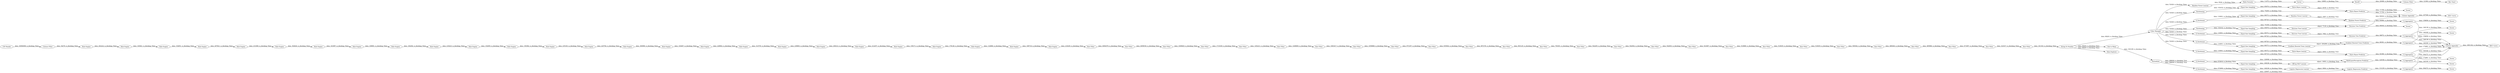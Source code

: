 digraph {
	"-1110119966523938527_84" [label=Partitioning]
	"-717812739625621297_51" [label="Row Filter"]
	"-6745716231216940149_135" [label=X_Aggregator]
	"-2313122624593406626_52" [label="Rule Engine"]
	"-2313122624593406626_58" [label="Rule Engine"]
	"5440173190484379613_94" [label="Column Appender"]
	"7005533502636910093_37" [label="Equal Size Sampling"]
	"-717812739625621297_48" [label="Row Filter"]
	"-717812739625621297_40" [label="Row Filter"]
	"5440173190484379613_118" [label="One to Many"]
	"-2313122624593406626_37" [label="Rule Engine"]
	"7816673964457297806_131" [label="Equal Size Sampling"]
	"-1599626652142428973_16" [label="Random Forest Learner"]
	"7005533502636910093_20" [label="Gradient Boosted Trees Learner"]
	"-717812739625621297_52" [label="Row Filter"]
	"-65393698870985355_115" [label=Scorer]
	"-65393698870985355_116" [label="Equal Size Sampling"]
	"-717812739625621297_44" [label="Row Filter"]
	"-65393698870985355_114" [label="Logistic Regression Predictor"]
	"-717812739625621297_39" [label="Row Filter"]
	"8478442774641793174_14" [label="Column Filter"]
	"-2313122624593406626_31" [label="Rule Engine"]
	"8478442774641793174_6" [label="Random Forest Learner"]
	"5440173190484379613_13" [label="Column Filter"]
	"7816673964457297806_81" [label="Decision Tree Learner"]
	"2491994951676618851_81" [label="Decision Tree Learner"]
	"-2313122624593406626_32" [label="Rule Engine"]
	"-2313122624593406626_51" [label="Rule Engine"]
	"8478442774641793174_11" [label=Sorter]
	"5440173190484379613_93" [label="ROC Curve"]
	"5440173190484379613_128" [label=Normalizer]
	"-2313122624593406626_33" [label="Rule Engine"]
	"5440173190484379613_55" [label="Data Explorer"]
	"2491994951676618851_80" [label=Partitioning]
	"-2313122624593406626_39" [label="Rule Engine"]
	"5440173190484379613_27" [label="CSV Reader"]
	"4719330045616097502_28" [label=X_Aggregator]
	"-717812739625621297_35" [label="Row Filter"]
	"2491994951676618851_131" [label="Equal Size Sampling"]
	"7005533502636910093_18" [label=X_Partitioner]
	"7005533502636910093_21" [label="Gradient Boosted Trees Predictor"]
	"-1110119966523938527_133" [label="Equal Size Sampling"]
	"-1599626652142428973_37" [label="Equal Size Sampling"]
	"-65393698870985355_113" [label="Logistic Regression Learner"]
	"7005533502636910093_127" [label=Scorer]
	"-65393698870985355_112" [label=X_Aggregator]
	"-717812739625621297_29" [label="Row Filter"]
	"-1110119966523938527_89" [label=Scorer]
	"-717812739625621297_33" [label="Row Filter"]
	"-1110119966523938527_88" [label="Naive Bayes Predictor"]
	"-1110119966523938527_87" [label="Naive Bayes Learner"]
	"-2313122624593406626_50" [label="Rule Engine"]
	"5440173190484379613_100" [label="ROC Curve"]
	"-2313122624593406626_47" [label="Rule Engine"]
	"-2313122624593406626_49" [label="Rule Engine"]
	"-717812739625621297_38" [label="Row Filter"]
	"-2313122624593406626_38" [label="Rule Engine"]
	"4719330045616097502_29" [label=X_Partitioner]
	"-717812739625621297_41" [label="Row Filter"]
	"-717812739625621297_36" [label="Row Filter"]
	"2491994951676618851_82" [label="Decision Tree Predictor"]
	"-2313122624593406626_36" [label="Rule Engine"]
	"-2313122624593406626_45" [label="Rule Engine"]
	"-2313122624593406626_48" [label="Rule Engine"]
	"-717812739625621297_49" [label="Row Filter"]
	"-717812739625621297_47" [label="Row Filter"]
	"-717812739625621297_50" [label="Row Filter"]
	"-717812739625621297_53" [label="Row Filter"]
	"-6745716231216940149_134" [label=X_Partitioner]
	"7816673964457297806_83" [label=Scorer]
	"-2313122624593406626_55" [label="Rule Engine"]
	"-717812739625621297_54" [label="Row Filter"]
	"-717812739625621297_32" [label="Row Filter"]
	"-2313122624593406626_44" [label="Rule Engine"]
	"-717812739625621297_34" [label="Row Filter"]
	"-2313122624593406626_28" [label="Rule Engine"]
	"-2313122624593406626_56" [label="Rule Engine"]
	"-717812739625621297_42" [label="Row Filter"]
	"-1599626652142428973_17" [label="Random Forest Predictor"]
	"7005533502636910093_19" [label=X_Aggregator]
	"-717812739625621297_37" [label="Row Filter"]
	"7816673964457297806_133" [label=X_Aggregator]
	"-2313122624593406626_34" [label="Rule Engine"]
	"4719330045616097502_26" [label="Equal Size Sampling"]
	"7816673964457297806_132" [label=X_Partitioner]
	"-1599626652142428973_18" [label=X_Partitioner]
	"-717812739625621297_46" [label="Row Filter"]
	"-65393698870985355_117" [label=X_Partitioner]
	"-2313122624593406626_57" [label="Rule Engine"]
	"-2313122624593406626_53" [label="Rule Engine"]
	"-2313122624593406626_46" [label="Rule Engine"]
	"8478442774641793174_10" [label="Math Formula"]
	"5440173190484379613_102" [label="Column Appender"]
	"-717812739625621297_43" [label="Row Filter"]
	"-6745716231216940149_87" [label="Naive Bayes Learner"]
	"-717812739625621297_30" [label="Row Filter"]
	"-2313122624593406626_40" [label="Rule Engine"]
	"-6745716231216940149_133" [label="Equal Size Sampling"]
	"-717812739625621297_45" [label="Row Filter"]
	"-1599626652142428973_19" [label=X_Aggregator]
	"2491994951676618851_83" [label=Scorer]
	"5440173190484379613_56" [label="String To Number"]
	"-6745716231216940149_89" [label=Scorer]
	"-717812739625621297_31" [label="Row Filter"]
	"8478442774641793174_15" [label=RowID]
	"5440173190484379613_23" [label="Color Manager"]
	"4719330045616097502_32" [label="MultiLayerPerceptron Predictor"]
	"4719330045616097502_25" [label=Scorer]
	"-6745716231216940149_88" [label="Naive Bayes Predictor"]
	"7816673964457297806_82" [label="Decision Tree Predictor"]
	"8478442774641793174_12" [label="Bar Chart"]
	"4719330045616097502_33" [label="RProp MLP Learner"]
	"-2313122624593406626_59" [label="Rule Engine"]
	"-1599626652142428973_126" [label=Scorer]
	"-2313122624593406626_54" [label="Rule Engine"]
	"-717812739625621297_33" -> "-717812739625621297_34" [label="data: 1452211; is_blocking: False"]
	"-65393698870985355_117" -> "-65393698870985355_116" [label="data: 272909; is_blocking: False"]
	"5440173190484379613_102" -> "5440173190484379613_100" [label="data: 1691162; is_blocking: False"]
	"-717812739625621297_32" -> "-717812739625621297_33" [label="data: 1710345; is_blocking: False"]
	"7816673964457297806_82" -> "7816673964457297806_133" [label="data: 66872; is_blocking: False"]
	"-2313122624593406626_32" -> "-2313122624593406626_33" [label="data: 152651; is_blocking: False"]
	"4719330045616097502_29" -> "4719330045616097502_26" [label="data: 272910; is_blocking: False"]
	"-1110119966523938527_84" -> "-1110119966523938527_133" [label="data: 102432; is_blocking: True"]
	"5440173190484379613_23" -> "-1599626652142428973_18" [label="data: 52426; is_blocking: False"]
	"2491994951676618851_82" -> "2491994951676618851_83" [label="data: 84044; is_blocking: False"]
	"-2313122624593406626_44" -> "-2313122624593406626_45" [label="data: 152005; is_blocking: False"]
	"-1599626652142428973_19" -> "5440173190484379613_102" [label="data: 159859; is_blocking: False"]
	"7816673964457297806_133" -> "5440173190484379613_102" [label="data: 146139; is_blocking: False"]
	"-717812739625621297_50" -> "-717812739625621297_52" [label="data: 509362; is_blocking: False"]
	"-2313122624593406626_37" -> "-2313122624593406626_38" [label="data: 161897; is_blocking: False"]
	"-1110119966523938527_133" -> "-1110119966523938527_87" [label="data: 65679; is_blocking: False"]
	"-2313122624593406626_52" -> "-2313122624593406626_54" [label="data: 104467; is_blocking: False"]
	"-2313122624593406626_40" -> "-2313122624593406626_44" [label="data: 218223; is_blocking: False"]
	"-717812739625621297_46" -> "-717812739625621297_45" [label="data: 510869; is_blocking: False"]
	"2491994951676618851_81" -> "2491994951676618851_82" [label="object: 7118; is_blocking: True"]
	"-2313122624593406626_33" -> "-2313122624593406626_34" [label="data: 207621; is_blocking: False"]
	"8478442774641793174_14" -> "8478442774641793174_12" [label="data: 12188; is_blocking: False"]
	"-2313122624593406626_57" -> "-2313122624593406626_58" [label="data: 239683; is_blocking: False"]
	"8478442774641793174_11" -> "8478442774641793174_15" [label="data: 10995; is_blocking: True"]
	"-717812739625621297_34" -> "-717812739625621297_35" [label="data: 1449600; is_blocking: False"]
	"5440173190484379613_23" -> "8478442774641793174_6" [label="data: 52426; is_blocking: False"]
	"-2313122624593406626_58" -> "-2313122624593406626_49" [label="data: 200212; is_blocking: False"]
	"-1599626652142428973_19" -> "-1599626652142428973_126" [label="data: 159859; is_blocking: False"]
	"5440173190484379613_128" -> "-65393698870985355_117" [label="data: 289930; is_blocking: True"]
	"-6745716231216940149_135" -> "5440173190484379613_102" [label="data: 172881; is_blocking: False"]
	"-717812739625621297_49" -> "-717812739625621297_51" [label="data: 471907; is_blocking: False"]
	"7816673964457297806_132" -> "7816673964457297806_131" [label="data: 116001; is_blocking: False"]
	"-1599626652142428973_16" -> "-1599626652142428973_17" [label="object: 3597; is_blocking: True"]
	"5440173190484379613_23" -> "2491994951676618851_80" [label="data: 52426; is_blocking: False"]
	"-2313122624593406626_56" -> "-2313122624593406626_57" [label="data: 314755; is_blocking: False"]
	"-1110119966523938527_88" -> "-1110119966523938527_89" [label="data: 71708; is_blocking: False"]
	"-6745716231216940149_135" -> "-6745716231216940149_89" [label="data: 172881; is_blocking: False"]
	"-1110119966523938527_84" -> "-1110119966523938527_88" [label="data: 75200; is_blocking: True"]
	"2491994951676618851_82" -> "5440173190484379613_94" [label="data: 84044; is_blocking: False"]
	"-2313122624593406626_46" -> "-2313122624593406626_47" [label="data: 235183; is_blocking: False"]
	"5440173190484379613_23" -> "-1110119966523938527_84" [label="data: 52426; is_blocking: False"]
	"-65393698870985355_114" -> "-65393698870985355_112" [label="data: 131239; is_blocking: False"]
	"-2313122624593406626_36" -> "-2313122624593406626_37" [label="data: 302624; is_blocking: False"]
	"-2313122624593406626_50" -> "-2313122624593406626_51" [label="data: 159171; is_blocking: False"]
	"7005533502636910093_18" -> "7005533502636910093_21" [label="data: 60720; is_blocking: False"]
	"-2313122624593406626_31" -> "-2313122624593406626_32" [label="data: 163821; is_blocking: False"]
	"-2313122624593406626_51" -> "-2313122624593406626_53" [label="data: 178128; is_blocking: False"]
	"-717812739625621297_39" -> "-717812739625621297_43" [label="data: 907276; is_blocking: False"]
	"4719330045616097502_32" -> "4719330045616097502_28" [label="data: 129358; is_blocking: False"]
	"-65393698870985355_112" -> "5440173190484379613_102" [label="data: 364272; is_blocking: False"]
	"-717812739625621297_53" -> "-717812739625621297_49" [label="data: 485966; is_blocking: False"]
	"-717812739625621297_35" -> "-717812739625621297_38" [label="data: 1063417; is_blocking: False"]
	"7816673964457297806_131" -> "7816673964457297806_81" [label="data: 69372; is_blocking: False"]
	"5440173190484379613_56" -> "5440173190484379613_55" [label="data: 68263; is_blocking: False"]
	"-717812739625621297_48" -> "-717812739625621297_50" [label="data: 510635; is_blocking: False"]
	"-1599626652142428973_18" -> "-1599626652142428973_17" [label="data: 60720; is_blocking: False"]
	"8478442774641793174_10" -> "8478442774641793174_11" [label="data: 11475; is_blocking: False"]
	"-2313122624593406626_47" -> "-2313122624593406626_48" [label="data: 225792; is_blocking: False"]
	"-717812739625621297_51" -> "-717812739625621297_54" [label="data: 321617; is_blocking: False"]
	"-1110119966523938527_87" -> "-1110119966523938527_88" [label="object: 6038; is_blocking: True"]
	"-717812739625621297_43" -> "-717812739625621297_40" [label="data: 903125; is_blocking: False"]
	"7005533502636910093_37" -> "7005533502636910093_20" [label="data: 69373; is_blocking: False"]
	"-2313122624593406626_55" -> "-2313122624593406626_59" [label="data: 169718; is_blocking: False"]
	"-2313122624593406626_54" -> "-2313122624593406626_56" [label="data: 229802; is_blocking: False"]
	"7816673964457297806_132" -> "7816673964457297806_82" [label="data: 60720; is_blocking: False"]
	"-65393698870985355_112" -> "-65393698870985355_115" [label="data: 364272; is_blocking: False"]
	"7005533502636910093_20" -> "7005533502636910093_21" [label="object: 204299; is_blocking: True"]
	"5440173190484379613_27" -> "5440173190484379613_13" [label="data: 34584008; is_blocking: False"]
	"7005533502636910093_19" -> "5440173190484379613_102" [label="data: 198399; is_blocking: False"]
	"-2313122624593406626_38" -> "-2313122624593406626_39" [label="data: 109891; is_blocking: False"]
	"-6745716231216940149_87" -> "-6745716231216940149_88" [label="object: 6064; is_blocking: True"]
	"-717812739625621297_31" -> "-717812739625621297_32" [label="data: 3309825; is_blocking: False"]
	"-2313122624593406626_48" -> "-2313122624593406626_52" [label="data: 300990; is_blocking: False"]
	"4719330045616097502_28" -> "4719330045616097502_25" [label="data: 346346; is_blocking: False"]
	"5440173190484379613_23" -> "-6745716231216940149_134" [label="data: 52426; is_blocking: False"]
	"-6745716231216940149_134" -> "-6745716231216940149_88" [label="data: 60718; is_blocking: False"]
	"5440173190484379613_94" -> "5440173190484379613_93" [label="data: 167549; is_blocking: False"]
	"-717812739625621297_38" -> "-717812739625621297_37" [label="data: 1059868; is_blocking: False"]
	"-1599626652142428973_37" -> "-1599626652142428973_16" [label="data: 69373; is_blocking: False"]
	"-1110119966523938527_88" -> "5440173190484379613_94" [label="data: 71708; is_blocking: False"]
	"-65393698870985355_113" -> "-65393698870985355_114" [label="object: 9064; is_blocking: True"]
	"7005533502636910093_19" -> "7005533502636910093_127" [label="data: 198399; is_blocking: False"]
	"-6745716231216940149_88" -> "-6745716231216940149_135" [label="data: 64386; is_blocking: False"]
	"-717812739625621297_29" -> "-717812739625621297_30" [label="data: 4094479; is_blocking: False"]
	"2491994951676618851_131" -> "2491994951676618851_81" [label="data: 65679; is_blocking: False"]
	"-717812739625621297_30" -> "-717812739625621297_31" [label="data: 4058530; is_blocking: False"]
	"-717812739625621297_42" -> "-717812739625621297_44" [label="data: 542002; is_blocking: False"]
	"2491994951676618851_80" -> "2491994951676618851_131" [label="data: 102432; is_blocking: True"]
	"-2313122624593406626_53" -> "-2313122624593406626_55" [label="data: 132866; is_blocking: False"]
	"7005533502636910093_18" -> "7005533502636910093_37" [label="data: 116001; is_blocking: False"]
	"-717812739625621297_44" -> "-717812739625621297_47" [label="data: 542003; is_blocking: False"]
	"8478442774641793174_15" -> "8478442774641793174_14" [label="data: 20498; is_blocking: False"]
	"5440173190484379613_56" -> "5440173190484379613_23" [label="data: 68263; is_blocking: False"]
	"-2313122624593406626_28" -> "-2313122624593406626_31" [label="data: 202222; is_blocking: False"]
	"-1599626652142428973_18" -> "-1599626652142428973_37" [label="data: 116001; is_blocking: False"]
	"-65393698870985355_116" -> "-65393698870985355_113" [label="data: 149238; is_blocking: False"]
	"5440173190484379613_13" -> "-2313122624593406626_28" [label="data: 34270; is_blocking: False"]
	"4719330045616097502_29" -> "4719330045616097502_32" [label="data: 128098; is_blocking: False"]
	"5440173190484379613_128" -> "4719330045616097502_29" [label="data: 289930; is_blocking: True"]
	"-717812739625621297_47" -> "-717812739625621297_46" [label="data: 523487; is_blocking: False"]
	"-717812739625621297_41" -> "-717812739625621297_42" [label="data: 542205; is_blocking: False"]
	"4719330045616097502_28" -> "5440173190484379613_102" [label="data: 346346; is_blocking: False"]
	"-1599626652142428973_17" -> "-1599626652142428973_19" [label="data: 64986; is_blocking: False"]
	"-2313122624593406626_49" -> "-2313122624593406626_50" [label="data: 212257; is_blocking: False"]
	"8478442774641793174_6" -> "8478442774641793174_10" [label="data: 9528; is_blocking: False"]
	"-717812739625621297_37" -> "-717812739625621297_36" [label="data: 973197; is_blocking: False"]
	"7005533502636910093_21" -> "7005533502636910093_19" [label="data: 69391; is_blocking: False"]
	"-6745716231216940149_134" -> "-6745716231216940149_133" [label="data: 116001; is_blocking: False"]
	"-717812739625621297_52" -> "-717812739625621297_53" [label="data: 489446; is_blocking: False"]
	"5440173190484379613_118" -> "5440173190484379613_128" [label="data: 303109; is_blocking: False"]
	"-2313122624593406626_45" -> "-2313122624593406626_46" [label="data: 150382; is_blocking: False"]
	"-717812739625621297_40" -> "-717812739625621297_41" [label="data: 793451; is_blocking: False"]
	"5440173190484379613_56" -> "5440173190484379613_118" [label="data: 68263; is_blocking: False"]
	"7816673964457297806_81" -> "7816673964457297806_82" [label="object: 7682; is_blocking: True"]
	"7816673964457297806_133" -> "7816673964457297806_83" [label="data: 146139; is_blocking: False"]
	"-717812739625621297_45" -> "-717812739625621297_48" [label="data: 510635; is_blocking: False"]
	"-2313122624593406626_59" -> "-717812739625621297_29" [label="data: 216245; is_blocking: False"]
	"-2313122624593406626_34" -> "-2313122624593406626_36" [label="data: 231060; is_blocking: False"]
	"4719330045616097502_26" -> "4719330045616097502_33" [label="data: 149238; is_blocking: False"]
	"-65393698870985355_117" -> "-65393698870985355_114" [label="data: 128097; is_blocking: False"]
	"-2313122624593406626_39" -> "-2313122624593406626_40" [label="data: 164292; is_blocking: False"]
	"4719330045616097502_33" -> "4719330045616097502_32" [label="object: 19951; is_blocking: True"]
	"-717812739625621297_36" -> "-717812739625621297_39" [label="data: 935944; is_blocking: False"]
	"-6745716231216940149_133" -> "-6745716231216940149_87" [label="data: 69372; is_blocking: False"]
	"-717812739625621297_54" -> "5440173190484379613_56" [label="data: 161343; is_blocking: False"]
	"5440173190484379613_23" -> "7005533502636910093_18" [label="data: 52426; is_blocking: False"]
	"2491994951676618851_80" -> "2491994951676618851_82" [label="data: 75199; is_blocking: True"]
	"5440173190484379613_23" -> "7816673964457297806_132" [label="data: 52426; is_blocking: False"]
	rankdir=LR
}
